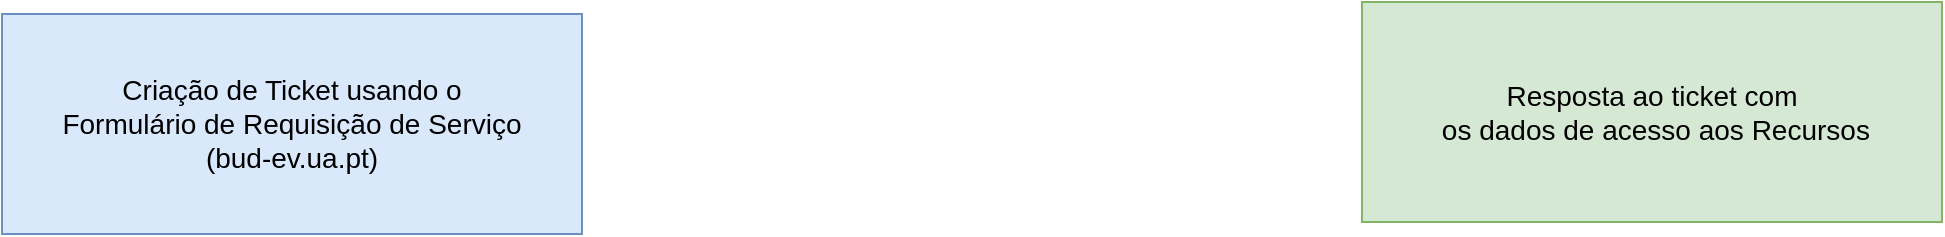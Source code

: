<mxfile version="21.3.7" type="device">
  <diagram name="Página-1" id="OVnLgmk5gt4ca5L7EqFy">
    <mxGraphModel dx="1428" dy="772" grid="1" gridSize="10" guides="1" tooltips="1" connect="1" arrows="1" fold="1" page="1" pageScale="1" pageWidth="963" pageHeight="787" math="0" shadow="0">
      <root>
        <mxCell id="0" />
        <mxCell id="1" parent="0" />
        <mxCell id="f8GYNng8Xa2rdSCEsREv-1" value="&lt;font style=&quot;font-size: 14px;&quot;&gt;Criação de Ticket usando o&lt;br&gt;Formulário de Requisição de Serviço&lt;br&gt;(bud-ev.ua.pt)&lt;/font&gt;" style="rounded=0;whiteSpace=wrap;html=1;fillColor=#dae8fc;strokeColor=#6c8ebf;" vertex="1" parent="1">
          <mxGeometry x="20" y="290" width="290" height="110" as="geometry" />
        </mxCell>
        <mxCell id="f8GYNng8Xa2rdSCEsREv-2" value="&lt;font style=&quot;font-size: 14px;&quot;&gt;Resposta ao ticket com&lt;br&gt;&amp;nbsp;os dados de acesso aos Recursos&lt;/font&gt;" style="rounded=0;whiteSpace=wrap;html=1;fillColor=#d5e8d4;strokeColor=#82b366;" vertex="1" parent="1">
          <mxGeometry x="700" y="284" width="290" height="110" as="geometry" />
        </mxCell>
      </root>
    </mxGraphModel>
  </diagram>
</mxfile>
